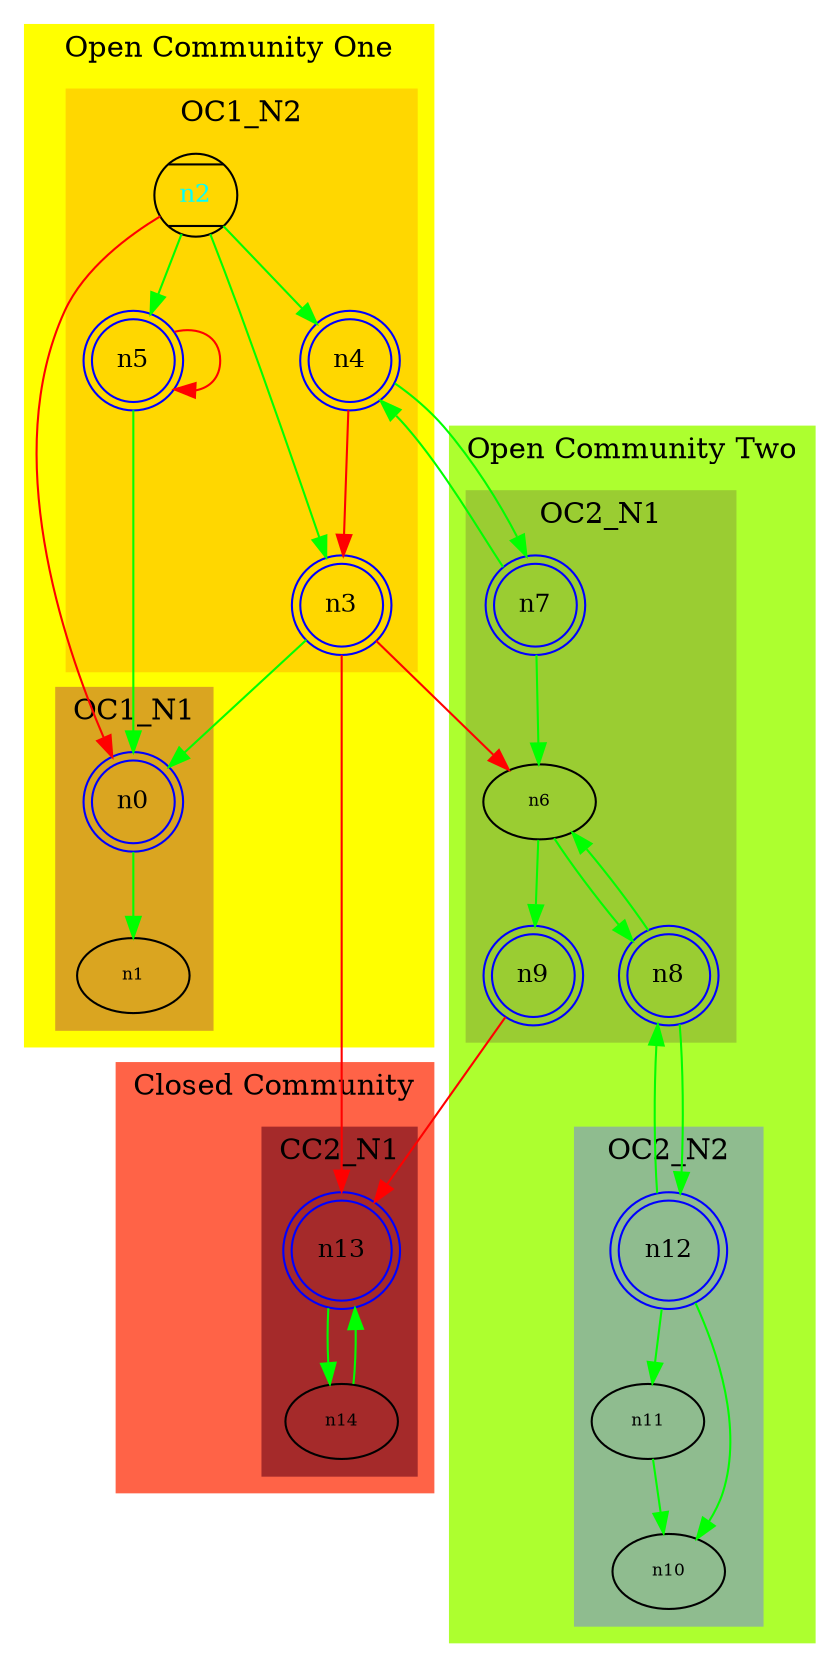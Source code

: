 digraph largeNetworkTest{
    style = filled;
    node [fontsize=8]
     
    //Subgraph definition for gateway nodes.   
    subgraph gatways{
        node [shape=doublecircle, color=blue, fontsize=12];
        n0; n3; n4; n5; n7; n8; n9; n12; n13
    };
    //Subgraph definition for seed nodes.  seeds node are the 
    //nodes have populate with data initially.
    subgraph seed_nodes{ 
        node[fontcolor=cyan, fontsize=12, shape=Mcircle]
        n2
    };
    
    //Green arrow means distribute will happen.  
    //Green connection arrow means no distribute
    subgraph cluster_1{
        label = "Open Community One";
        color = yellow;
        
        subgraph cluster_11{
            label = "OC1_N1";
            color = goldenrod;
            n0->n1[color=green];
        };
        
        subgraph cluster_12 {
            label = "OC1_N2";
            color = gold;

            n2->n0[color=red]; //common node to gateway on different network
            n2->n4[color=green];
            n3->n0[color=green];
            n2->n5->n0[color=green];
            n2->n3[color=green];
            n5->n5[color=red];  // Self repilicating ....
            n4->n3[color=red]; //Gateway to gateway on same network.
        }
    };
    subgraph cluster_2{
        label = "Open Community Two";
        color = "greenyellow";
        
        subgraph cluster_21 {
            label = "OC2_N1";
            color = "yellowgreen";
            
            n3->n6[color=red];  //Gateway to common node on different network
            n6->n9[color=green];
            n6->n8[color=green];
            n4->n7->n4[color=green];
            n7->n6[color=green];
            n8->n6[color=green];
        };
        
        subgraph cluster_22{
            label = "OC2_N2";
            color = darkseagreen;
            
            n12->n11[color=green]
            n11->n10[color=green];
            n12->n10[color=green];
            n8->n12->n8[color=green];
        }
    };
    subgraph cluster_3{
        label = "Closed Community";
        color = "tomato";
        
        subgraph cluster_31{
            label = CC2_N1;
            color = brown;
            
            n14->n13[color=green];
            n13->n14[color=green];
            n9->n13[color=red]; // Close community
            n3->n13[color=red];// Close community
        }
    }
}
